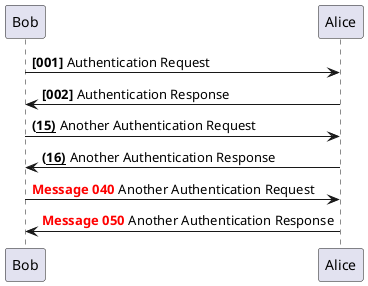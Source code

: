 @startuml

autonumber "<b>[000]"

Bob -> Alice: Authentication Request
Bob <- Alice: Authentication Response

autonumber 15 "<b>(<u>#)"

Bob -> Alice: Another Authentication Request
Bob <- Alice: Another Authentication Response

autonumber 40 10 "<font color = red><b>Message 000"

Bob -> Alice: Another Authentication Request
Bob <- Alice: Another Authentication Response

@enduml